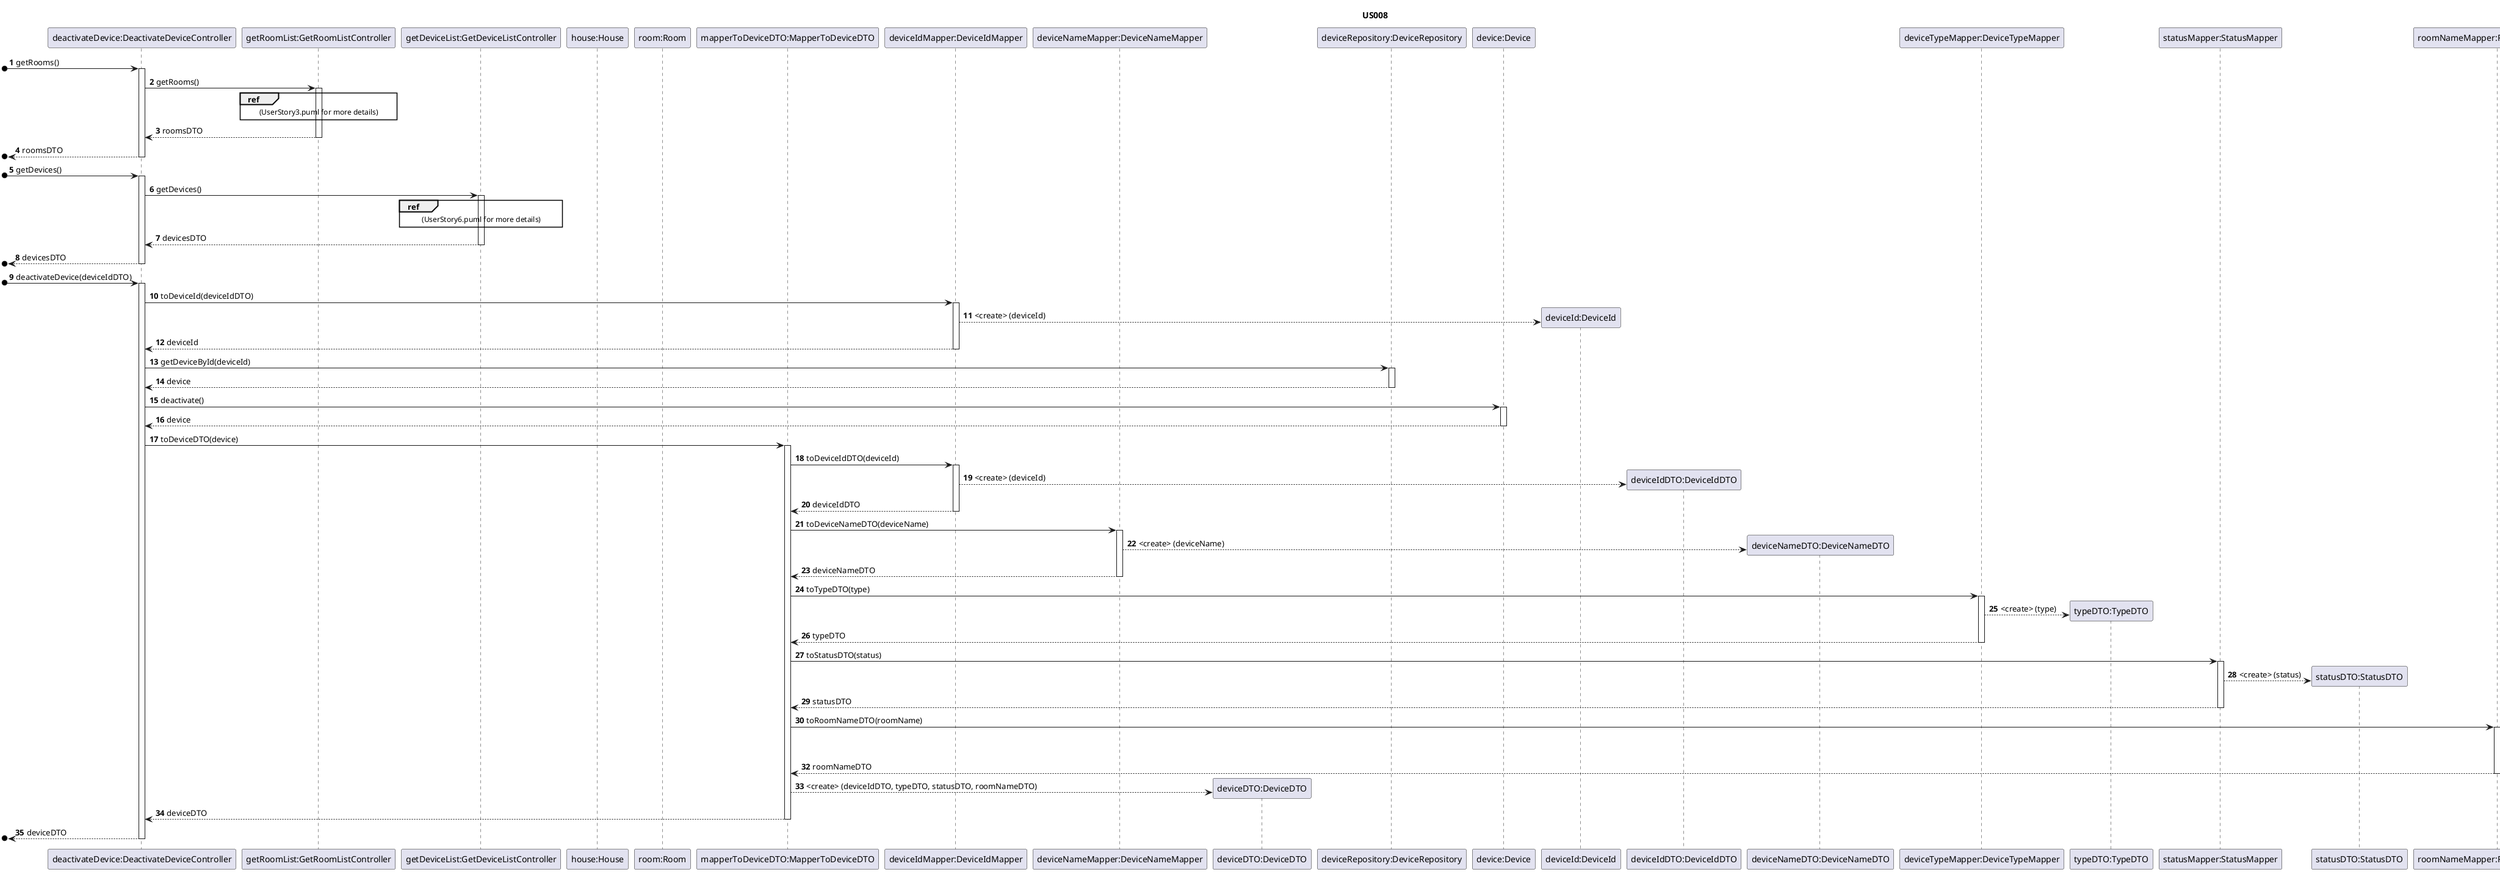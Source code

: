 @startuml
'https://plantuml.com/sequence-diagram

autonumber

title US008

/'
As a Power User [or Administrator], I want to deactivate a device, so that it is no
longer used. Nevertheless, it should be possible to access its configuration and
activity log.
'/


participant "deactivateDevice:DeactivateDeviceController" as C1
participant "getRoomList:GetRoomListController" as C2
participant "getDeviceList:GetDeviceListController" as C3
participant "house:House" as H
participant "room:Room" as R
participant "mapperToDeviceDTO:MapperToDeviceDTO" as M1
participant "deviceIdMapper:DeviceIdMapper" as M2
participant "deviceNameMapper:DeviceNameMapper" as M3
participant "deviceDTO:DeviceDTO" as D2
participant "deviceRepository:DeviceRepository" as DR
participant "device:Device" as D
participant "deviceId:DeviceId" as DN

participant "deviceIdDTO:DeviceIdDTO" as DNDTO
participant "deviceNameDTO:DeviceNameDTO" as DNDTO1
participant "deviceTypeMapper:DeviceTypeMapper" as DTM
participant "typeDTO:TypeDTO" as TDTO
participant "statusMapper:StatusMapper" as SM
participant "statusDTO:StatusDTO" as SDTO
participant "roomNameMapper:RoomNameMapper" as RNM
participant "roomNameDTO:RoomNameDTO" as RNDTO

[o->C1 : getRooms()
activate C1
C1->C2 : getRooms()
activate C2
ref over C2 : (UserStory3.puml for more details)
C2-->C1 : roomsDTO
deactivate C2
[o<--C1 : roomsDTO
deactivate C1
[o->C1 : getDevices()
activate C1
C1->C3 : getDevices()
activate C3
ref over C3 : (UserStory6.puml for more details)
C3-->C1 : devicesDTO
deactivate C3
[o<--C1 : devicesDTO
deactivate C1


[o->C1 : deactivateDevice(deviceIdDTO)
activate C1
C1 -> M2 : toDeviceId(deviceIdDTO)
activate M2
M2 --> DN** : <create> (deviceId)
M2 --> C1 : deviceId
deactivate M2
C1 -> DR : getDeviceById(deviceId)
activate DR
DR --> C1 : device
deactivate DR
C1 -> D : deactivate()
activate D
D --> C1 : device
deactivate D

C1 -> M1 : toDeviceDTO(device)
activate M1
M1 -> M2 : toDeviceIdDTO(deviceId)
activate M2
M2 --> DNDTO** : <create> (deviceId)
M2 --> M1 : deviceIdDTO
deactivate M2
M1-> M3 : toDeviceNameDTO(deviceName)
activate M3
M3 --> DNDTO1** : <create> (deviceName)
M3 --> M1 : deviceNameDTO
deactivate M3
M1 -> DTM : toTypeDTO(type)
activate DTM
DTM --> TDTO** : <create> (type)
DTM --> M1 : typeDTO
deactivate DTM
M1 -> SM : toStatusDTO(status)
activate SM
SM --> SDTO** : <create> (status)
SM --> M1 : statusDTO
deactivate SM
M1 -> RNM : toRoomNameDTO(roomName)
activate RNM
RNM --> RNDTO** : <create> (roomName)
RNM --> M1 : roomNameDTO
deactivate RNM
M1 --> D2** : <create> (deviceIdDTO, typeDTO, statusDTO, roomNameDTO)
M1 --> C1 : deviceDTO
deactivate M1
[o<--C1 : deviceDTO


deactivate C1

@enduml